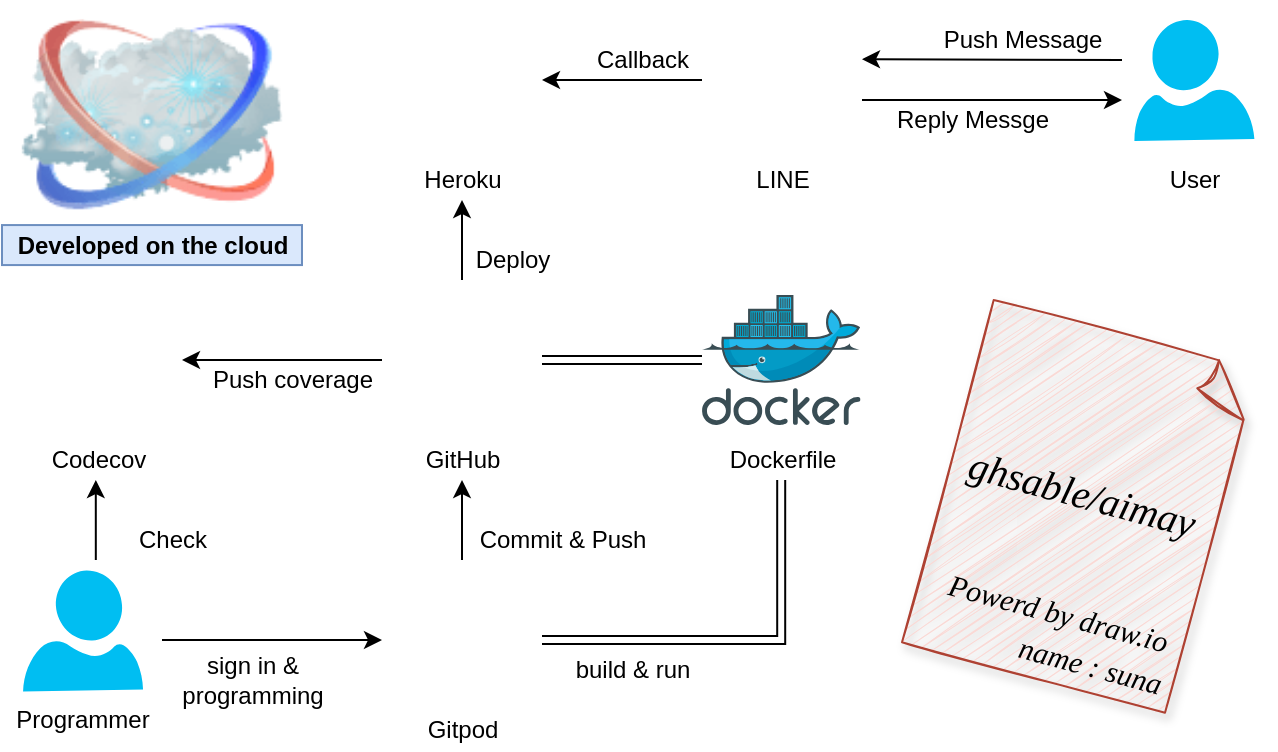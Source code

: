 <mxfile version="13.7.7" type="github">
  <diagram id="w7eTThsmB06BPjCYAfZA" name="Page-1">
    <mxGraphModel dx="920" dy="475" grid="1" gridSize="10" guides="1" tooltips="1" connect="1" arrows="1" fold="1" page="1" pageScale="1" pageWidth="827" pageHeight="1169" math="0" shadow="0">
      <root>
        <mxCell id="0" />
        <mxCell id="1" parent="0" />
        <mxCell id="3plvlCjY5yp-JgMp3wiJ-14" value="" style="edgeStyle=orthogonalEdgeStyle;rounded=0;orthogonalLoop=1;jettySize=auto;html=1;shape=link;entryX=1;entryY=0.5;entryDx=0;entryDy=0;" edge="1" parent="1" source="3plvlCjY5yp-JgMp3wiJ-11" target="3plvlCjY5yp-JgMp3wiJ-4">
          <mxGeometry relative="1" as="geometry">
            <mxPoint x="450" y="240" as="targetPoint" />
          </mxGeometry>
        </mxCell>
        <mxCell id="3plvlCjY5yp-JgMp3wiJ-34" value="" style="edgeStyle=orthogonalEdgeStyle;rounded=0;orthogonalLoop=1;jettySize=auto;html=1;" edge="1" parent="1" target="3plvlCjY5yp-JgMp3wiJ-20">
          <mxGeometry relative="1" as="geometry">
            <mxPoint x="520" y="100" as="sourcePoint" />
            <Array as="points">
              <mxPoint x="440" y="100" />
            </Array>
          </mxGeometry>
        </mxCell>
        <mxCell id="3plvlCjY5yp-JgMp3wiJ-38" value="" style="edgeStyle=orthogonalEdgeStyle;rounded=0;orthogonalLoop=1;jettySize=auto;html=1;" edge="1" parent="1">
          <mxGeometry relative="1" as="geometry">
            <mxPoint x="600" y="110" as="sourcePoint" />
            <mxPoint x="730" y="110" as="targetPoint" />
            <Array as="points">
              <mxPoint x="640" y="110" />
            </Array>
          </mxGeometry>
        </mxCell>
        <mxCell id="3plvlCjY5yp-JgMp3wiJ-32" value="Callback" style="text;html=1;align=center;verticalAlign=middle;resizable=0;points=[];autosize=1;" vertex="1" parent="1">
          <mxGeometry x="460" y="80" width="60" height="20" as="geometry" />
        </mxCell>
        <mxCell id="3plvlCjY5yp-JgMp3wiJ-41" value="Reply Messge" style="text;html=1;align=center;verticalAlign=middle;resizable=0;points=[];autosize=1;" vertex="1" parent="1">
          <mxGeometry x="610" y="110" width="90" height="20" as="geometry" />
        </mxCell>
        <mxCell id="3plvlCjY5yp-JgMp3wiJ-42" value="Push Message" style="text;html=1;align=center;verticalAlign=middle;resizable=0;points=[];autosize=1;" vertex="1" parent="1">
          <mxGeometry x="634.64" y="70" width="90" height="20" as="geometry" />
        </mxCell>
        <mxCell id="3plvlCjY5yp-JgMp3wiJ-45" value="" style="edgeStyle=orthogonalEdgeStyle;rounded=0;orthogonalLoop=1;jettySize=auto;html=1;" edge="1" parent="1">
          <mxGeometry relative="1" as="geometry">
            <mxPoint x="730" y="90" as="sourcePoint" />
            <mxPoint x="600" y="89.58" as="targetPoint" />
            <Array as="points">
              <mxPoint x="600" y="90" />
            </Array>
          </mxGeometry>
        </mxCell>
        <mxCell id="3plvlCjY5yp-JgMp3wiJ-61" value="" style="group" vertex="1" connectable="0" parent="1">
          <mxGeometry x="620.001" y="210.0" width="178.688" height="206.69" as="geometry" />
        </mxCell>
        <mxCell id="3plvlCjY5yp-JgMp3wiJ-57" value="" style="whiteSpace=wrap;html=1;shape=mxgraph.basic.document;fontFamily=Times New Roman;fontSize=15;labelBackgroundColor=none;fillColor=#fad9d5;strokeColor=#ae4132;shadow=1;sketch=1;rotation=15;" vertex="1" parent="3plvlCjY5yp-JgMp3wiJ-61">
          <mxGeometry x="20.579" y="14.78" width="137.53" height="177.13" as="geometry" />
        </mxCell>
        <mxCell id="3plvlCjY5yp-JgMp3wiJ-53" value="&lt;div style=&quot;font-size: 20px;&quot;&gt;ghsable/aimay&lt;/div&gt;" style="text;html=1;align=center;verticalAlign=middle;resizable=0;points=[];autosize=1;fontStyle=2;fontFamily=Times New Roman;fontSize=20;rotation=15;" vertex="1" parent="3plvlCjY5yp-JgMp3wiJ-61">
          <mxGeometry x="25.339" y="80.93" width="130" height="30" as="geometry" />
        </mxCell>
        <mxCell id="3plvlCjY5yp-JgMp3wiJ-55" value="name : suna" style="text;html=1;align=center;verticalAlign=middle;resizable=0;points=[];autosize=1;fontStyle=2;fontFamily=Times New Roman;fontSize=15;rotation=15;" vertex="1" parent="3plvlCjY5yp-JgMp3wiJ-61">
          <mxGeometry x="48.669" y="171.91" width="90" height="20" as="geometry" />
        </mxCell>
        <mxCell id="3plvlCjY5yp-JgMp3wiJ-56" value="Powerd by draw.io" style="text;html=1;align=center;verticalAlign=middle;resizable=0;points=[];autosize=1;fontStyle=2;fontFamily=Times New Roman;fontSize=15;rotation=15;" vertex="1" parent="3plvlCjY5yp-JgMp3wiJ-61">
          <mxGeometry x="13.309" y="145.93" width="130" height="20" as="geometry" />
        </mxCell>
        <mxCell id="3plvlCjY5yp-JgMp3wiJ-58" value="" style="shape=image;html=1;verticalAlign=top;verticalLabelPosition=bottom;labelBackgroundColor=#ffffff;imageAspect=0;aspect=fixed;image=https://cdn3.iconfinder.com/data/icons/social-media-2169/24/social_media_social_media_logo_github-128.png;shadow=1;sketch=1;fillColor=#00BEF2;fontFamily=Times New Roman;fontSize=15;rotation=15;" vertex="1" parent="3plvlCjY5yp-JgMp3wiJ-61">
          <mxGeometry x="79.669" y="45.93" width="28" height="28" as="geometry" />
        </mxCell>
        <mxCell id="3plvlCjY5yp-JgMp3wiJ-62" value="" style="group" vertex="1" connectable="0" parent="1">
          <mxGeometry x="735.151" y="69.481" width="61.038" height="90.519" as="geometry" />
        </mxCell>
        <mxCell id="3plvlCjY5yp-JgMp3wiJ-35" value="" style="verticalLabelPosition=bottom;html=1;verticalAlign=top;align=center;strokeColor=none;fillColor=#00BEF2;shape=mxgraph.azure.user;direction=east;rotation=359;flipH=1;" vertex="1" parent="3plvlCjY5yp-JgMp3wiJ-62">
          <mxGeometry x="0.519" y="0.519" width="60" height="60" as="geometry" />
        </mxCell>
        <mxCell id="3plvlCjY5yp-JgMp3wiJ-39" value="&lt;div&gt;User&lt;/div&gt;" style="text;html=1;align=center;verticalAlign=middle;resizable=0;points=[];autosize=1;" vertex="1" parent="3plvlCjY5yp-JgMp3wiJ-62">
          <mxGeometry x="10.519" y="70.519" width="40" height="20" as="geometry" />
        </mxCell>
        <mxCell id="3plvlCjY5yp-JgMp3wiJ-63" value="" style="group" vertex="1" connectable="0" parent="1">
          <mxGeometry x="524.64" y="65" width="70" height="95" as="geometry" />
        </mxCell>
        <mxCell id="3plvlCjY5yp-JgMp3wiJ-24" value="" style="shape=image;html=1;verticalAlign=top;verticalLabelPosition=bottom;labelBackgroundColor=#ffffff;imageAspect=0;aspect=fixed;image=https://cdn0.iconfinder.com/data/icons/circle-flat/512/line-128.png" vertex="1" parent="3plvlCjY5yp-JgMp3wiJ-63">
          <mxGeometry width="70" height="70" as="geometry" />
        </mxCell>
        <mxCell id="3plvlCjY5yp-JgMp3wiJ-28" value="LINE" style="text;html=1;align=center;verticalAlign=middle;resizable=0;points=[];autosize=1;" vertex="1" parent="3plvlCjY5yp-JgMp3wiJ-63">
          <mxGeometry x="15" y="75" width="40" height="20" as="geometry" />
        </mxCell>
        <mxCell id="3plvlCjY5yp-JgMp3wiJ-64" value="" style="group" vertex="1" connectable="0" parent="1">
          <mxGeometry x="360" y="60" width="80" height="100" as="geometry" />
        </mxCell>
        <mxCell id="3plvlCjY5yp-JgMp3wiJ-20" value="" style="shape=image;html=1;verticalAlign=top;verticalLabelPosition=bottom;labelBackgroundColor=#ffffff;imageAspect=0;aspect=fixed;image=https://cdn1.iconfinder.com/data/icons/simple-icons/128/heroku-128-black.png" vertex="1" parent="3plvlCjY5yp-JgMp3wiJ-64">
          <mxGeometry width="80" height="80" as="geometry" />
        </mxCell>
        <mxCell id="3plvlCjY5yp-JgMp3wiJ-21" value="Heroku" style="text;html=1;align=center;verticalAlign=middle;resizable=0;points=[];autosize=1;" vertex="1" parent="3plvlCjY5yp-JgMp3wiJ-64">
          <mxGeometry x="15" y="80" width="50" height="20" as="geometry" />
        </mxCell>
        <mxCell id="3plvlCjY5yp-JgMp3wiJ-65" value="" style="group" vertex="1" connectable="0" parent="1">
          <mxGeometry x="360" y="200" width="80" height="100" as="geometry" />
        </mxCell>
        <mxCell id="3plvlCjY5yp-JgMp3wiJ-4" value="" style="shape=image;html=1;verticalAlign=top;verticalLabelPosition=bottom;labelBackgroundColor=#ffffff;imageAspect=0;aspect=fixed;image=https://cdn1.iconfinder.com/data/icons/social-networks-3/512/github-128.png" vertex="1" parent="3plvlCjY5yp-JgMp3wiJ-65">
          <mxGeometry width="80" height="80" as="geometry" />
        </mxCell>
        <mxCell id="3plvlCjY5yp-JgMp3wiJ-9" value="GitHub" style="text;html=1;align=center;verticalAlign=middle;resizable=0;points=[];autosize=1;" vertex="1" parent="3plvlCjY5yp-JgMp3wiJ-65">
          <mxGeometry x="15" y="80" width="50" height="20" as="geometry" />
        </mxCell>
        <mxCell id="3plvlCjY5yp-JgMp3wiJ-66" value="" style="group" vertex="1" connectable="0" parent="1">
          <mxGeometry x="520" y="207.5" width="79.27" height="92.5" as="geometry" />
        </mxCell>
        <mxCell id="3plvlCjY5yp-JgMp3wiJ-11" value="" style="aspect=fixed;html=1;points=[];align=center;image;fontSize=12;image=img/lib/mscae/Docker.svg;" vertex="1" parent="3plvlCjY5yp-JgMp3wiJ-66">
          <mxGeometry width="79.27" height="65" as="geometry" />
        </mxCell>
        <mxCell id="3plvlCjY5yp-JgMp3wiJ-16" value="&lt;div&gt;Dockerfile&lt;/div&gt;" style="text;html=1;align=center;verticalAlign=middle;resizable=0;points=[];autosize=1;" vertex="1" parent="3plvlCjY5yp-JgMp3wiJ-66">
          <mxGeometry x="4.64" y="72.5" width="70" height="20" as="geometry" />
        </mxCell>
        <mxCell id="3plvlCjY5yp-JgMp3wiJ-67" value="" style="group" vertex="1" connectable="0" parent="1">
          <mxGeometry x="170" y="344.741" width="80" height="85.519" as="geometry" />
        </mxCell>
        <mxCell id="3plvlCjY5yp-JgMp3wiJ-40" value="" style="verticalLabelPosition=bottom;html=1;verticalAlign=top;align=center;strokeColor=none;fillColor=#00BEF2;shape=mxgraph.azure.user;direction=east;rotation=359;flipH=0;" vertex="1" parent="3plvlCjY5yp-JgMp3wiJ-67">
          <mxGeometry x="10" y="0.519" width="60" height="60" as="geometry" />
        </mxCell>
        <mxCell id="3plvlCjY5yp-JgMp3wiJ-49" value="Programmer" style="text;html=1;align=center;verticalAlign=middle;resizable=0;points=[];autosize=1;" vertex="1" parent="3plvlCjY5yp-JgMp3wiJ-67">
          <mxGeometry y="65.519" width="80" height="20" as="geometry" />
        </mxCell>
        <mxCell id="3plvlCjY5yp-JgMp3wiJ-68" value="" style="group" vertex="1" connectable="0" parent="1">
          <mxGeometry x="170" y="69.48" width="150" height="120.52" as="geometry" />
        </mxCell>
        <mxCell id="3plvlCjY5yp-JgMp3wiJ-51" value="" style="image;html=1;image=img/lib/clip_art/networking/Cloud_128x128.png;fillColor=#00BEF2;" vertex="1" parent="3plvlCjY5yp-JgMp3wiJ-68">
          <mxGeometry width="150" height="96.053" as="geometry" />
        </mxCell>
        <mxCell id="3plvlCjY5yp-JgMp3wiJ-52" value="Developed on the cloud" style="text;html=1;align=center;verticalAlign=middle;resizable=0;points=[];autosize=1;fillColor=#dae8fc;strokeColor=#6c8ebf;fontStyle=1" vertex="1" parent="3plvlCjY5yp-JgMp3wiJ-68">
          <mxGeometry y="103.056" width="150" height="20" as="geometry" />
        </mxCell>
        <mxCell id="3plvlCjY5yp-JgMp3wiJ-69" value="" style="group" vertex="1" connectable="0" parent="1">
          <mxGeometry x="360" y="340" width="80" height="95" as="geometry" />
        </mxCell>
        <mxCell id="3plvlCjY5yp-JgMp3wiJ-5" value="" style="shape=image;html=1;verticalAlign=top;verticalLabelPosition=bottom;labelBackgroundColor=#ffffff;imageAspect=0;aspect=fixed;image=https://cdn2.iconfinder.com/data/icons/designer-skills/128/visualstudio-microsoft-webdesign-html-css-javascript-develop-128.png" vertex="1" parent="3plvlCjY5yp-JgMp3wiJ-69">
          <mxGeometry width="80" height="80" as="geometry" />
        </mxCell>
        <mxCell id="3plvlCjY5yp-JgMp3wiJ-8" value="Gitpod" style="text;html=1;align=center;verticalAlign=middle;resizable=0;points=[];autosize=1;" vertex="1" parent="3plvlCjY5yp-JgMp3wiJ-69">
          <mxGeometry x="15" y="75" width="50" height="20" as="geometry" />
        </mxCell>
        <mxCell id="3plvlCjY5yp-JgMp3wiJ-70" value="" style="group" vertex="1" connectable="0" parent="1">
          <mxGeometry x="400" y="180" width="50" height="20" as="geometry" />
        </mxCell>
        <mxCell id="3plvlCjY5yp-JgMp3wiJ-22" value="" style="edgeStyle=orthogonalEdgeStyle;rounded=0;orthogonalLoop=1;jettySize=auto;html=1;" edge="1" parent="3plvlCjY5yp-JgMp3wiJ-70" source="3plvlCjY5yp-JgMp3wiJ-4" target="3plvlCjY5yp-JgMp3wiJ-21">
          <mxGeometry relative="1" as="geometry" />
        </mxCell>
        <mxCell id="3plvlCjY5yp-JgMp3wiJ-23" value="Deploy" style="text;html=1;align=center;verticalAlign=middle;resizable=0;points=[];autosize=1;" vertex="1" parent="3plvlCjY5yp-JgMp3wiJ-70">
          <mxGeometry width="50" height="20" as="geometry" />
        </mxCell>
        <mxCell id="3plvlCjY5yp-JgMp3wiJ-72" value="" style="group" vertex="1" connectable="0" parent="1">
          <mxGeometry x="450" y="385" width="70" height="20" as="geometry" />
        </mxCell>
        <mxCell id="3plvlCjY5yp-JgMp3wiJ-18" value="" style="edgeStyle=orthogonalEdgeStyle;shape=link;rounded=0;orthogonalLoop=1;jettySize=auto;html=1;" edge="1" parent="3plvlCjY5yp-JgMp3wiJ-72" source="3plvlCjY5yp-JgMp3wiJ-5" target="3plvlCjY5yp-JgMp3wiJ-16">
          <mxGeometry relative="1" as="geometry">
            <mxPoint x="110" y="-15" as="targetPoint" />
          </mxGeometry>
        </mxCell>
        <mxCell id="3plvlCjY5yp-JgMp3wiJ-19" value="build &amp;amp; run" style="text;html=1;align=center;verticalAlign=middle;resizable=0;points=[];autosize=1;" vertex="1" parent="3plvlCjY5yp-JgMp3wiJ-72">
          <mxGeometry width="70" height="20" as="geometry" />
        </mxCell>
        <mxCell id="3plvlCjY5yp-JgMp3wiJ-73" value="" style="group" vertex="1" connectable="0" parent="1">
          <mxGeometry x="400" y="320" width="100" height="20" as="geometry" />
        </mxCell>
        <mxCell id="3plvlCjY5yp-JgMp3wiJ-10" value="" style="edgeStyle=orthogonalEdgeStyle;rounded=0;orthogonalLoop=1;jettySize=auto;html=1;" edge="1" parent="3plvlCjY5yp-JgMp3wiJ-73" source="3plvlCjY5yp-JgMp3wiJ-5" target="3plvlCjY5yp-JgMp3wiJ-9">
          <mxGeometry relative="1" as="geometry" />
        </mxCell>
        <mxCell id="3plvlCjY5yp-JgMp3wiJ-7" value="&lt;div&gt;Commit &amp;amp; Push&lt;/div&gt;" style="text;html=1;align=center;verticalAlign=middle;resizable=0;points=[];autosize=1;" vertex="1" parent="3plvlCjY5yp-JgMp3wiJ-73">
          <mxGeometry width="100" height="20" as="geometry" />
        </mxCell>
        <mxCell id="3plvlCjY5yp-JgMp3wiJ-74" value="" style="group" vertex="1" connectable="0" parent="1">
          <mxGeometry x="250" y="380" width="90" height="35" as="geometry" />
        </mxCell>
        <mxCell id="3plvlCjY5yp-JgMp3wiJ-46" value="" style="edgeStyle=orthogonalEdgeStyle;rounded=0;orthogonalLoop=1;jettySize=auto;html=1;entryX=0;entryY=0.5;entryDx=0;entryDy=0;" edge="1" parent="3plvlCjY5yp-JgMp3wiJ-74" target="3plvlCjY5yp-JgMp3wiJ-5">
          <mxGeometry relative="1" as="geometry">
            <mxPoint as="sourcePoint" />
            <Array as="points">
              <mxPoint />
            </Array>
          </mxGeometry>
        </mxCell>
        <mxCell id="3plvlCjY5yp-JgMp3wiJ-48" value="&lt;div&gt;sign in &amp;amp;&lt;br&gt;&lt;/div&gt;&lt;div&gt;programming&lt;/div&gt;" style="text;html=1;align=center;verticalAlign=middle;resizable=0;points=[];autosize=1;" vertex="1" parent="3plvlCjY5yp-JgMp3wiJ-74">
          <mxGeometry y="5" width="90" height="30" as="geometry" />
        </mxCell>
        <mxCell id="3plvlCjY5yp-JgMp3wiJ-84" value="" style="group" vertex="1" connectable="0" parent="1">
          <mxGeometry x="260" y="240" width="105" height="30" as="geometry" />
        </mxCell>
        <mxCell id="3plvlCjY5yp-JgMp3wiJ-76" value="" style="edgeStyle=orthogonalEdgeStyle;rounded=0;orthogonalLoop=1;jettySize=auto;html=1;fontFamily=Times New Roman;fontSize=15;" edge="1" parent="3plvlCjY5yp-JgMp3wiJ-84" source="3plvlCjY5yp-JgMp3wiJ-4">
          <mxGeometry relative="1" as="geometry">
            <mxPoint as="targetPoint" />
          </mxGeometry>
        </mxCell>
        <mxCell id="3plvlCjY5yp-JgMp3wiJ-77" value="" style="group" vertex="1" connectable="0" parent="3plvlCjY5yp-JgMp3wiJ-84">
          <mxGeometry x="30" width="75" height="20" as="geometry" />
        </mxCell>
        <mxCell id="3plvlCjY5yp-JgMp3wiJ-78" value="" style="edgeStyle=orthogonalEdgeStyle;rounded=0;orthogonalLoop=1;jettySize=auto;html=1;" edge="1" parent="3plvlCjY5yp-JgMp3wiJ-77">
          <mxGeometry relative="1" as="geometry" />
        </mxCell>
        <mxCell id="3plvlCjY5yp-JgMp3wiJ-79" value="&lt;div&gt;Push coverage&lt;/div&gt;" style="text;html=1;align=center;verticalAlign=middle;resizable=0;points=[];autosize=1;" vertex="1" parent="3plvlCjY5yp-JgMp3wiJ-77">
          <mxGeometry x="-25" width="100" height="20" as="geometry" />
        </mxCell>
        <mxCell id="3plvlCjY5yp-JgMp3wiJ-90" value="" style="group" vertex="1" connectable="0" parent="1">
          <mxGeometry x="180" y="205" width="75" height="95" as="geometry" />
        </mxCell>
        <mxCell id="3plvlCjY5yp-JgMp3wiJ-75" value="" style="shape=image;html=1;verticalAlign=top;verticalLabelPosition=bottom;labelBackgroundColor=#ffffff;imageAspect=0;aspect=fixed;image=https://cdn4.iconfinder.com/data/icons/logos-brands-5/24/codecov-128.png;shadow=1;sketch=1;fillColor=#00BEF2;fontFamily=Times New Roman;fontSize=15;" vertex="1" parent="3plvlCjY5yp-JgMp3wiJ-90">
          <mxGeometry width="75" height="75" as="geometry" />
        </mxCell>
        <mxCell id="3plvlCjY5yp-JgMp3wiJ-83" value="Codecov" style="text;html=1;align=center;verticalAlign=middle;resizable=0;points=[];autosize=1;" vertex="1" parent="3plvlCjY5yp-JgMp3wiJ-90">
          <mxGeometry x="7.5" y="75" width="60" height="20" as="geometry" />
        </mxCell>
        <mxCell id="3plvlCjY5yp-JgMp3wiJ-94" value="" style="group" vertex="1" connectable="0" parent="1">
          <mxGeometry x="216.91" y="310" width="73.09" height="30" as="geometry" />
        </mxCell>
        <mxCell id="3plvlCjY5yp-JgMp3wiJ-89" value="" style="edgeStyle=orthogonalEdgeStyle;rounded=0;orthogonalLoop=1;jettySize=auto;html=1;" edge="1" parent="3plvlCjY5yp-JgMp3wiJ-94">
          <mxGeometry relative="1" as="geometry">
            <mxPoint y="30" as="sourcePoint" />
            <mxPoint y="-10" as="targetPoint" />
            <Array as="points">
              <mxPoint />
              <mxPoint />
            </Array>
          </mxGeometry>
        </mxCell>
        <mxCell id="3plvlCjY5yp-JgMp3wiJ-91" value="" style="group" vertex="1" connectable="0" parent="3plvlCjY5yp-JgMp3wiJ-94">
          <mxGeometry x="3.09" y="10" width="70" height="20" as="geometry" />
        </mxCell>
        <mxCell id="3plvlCjY5yp-JgMp3wiJ-92" value="" style="edgeStyle=orthogonalEdgeStyle;shape=link;rounded=0;orthogonalLoop=1;jettySize=auto;html=1;" edge="1" parent="3plvlCjY5yp-JgMp3wiJ-91">
          <mxGeometry relative="1" as="geometry">
            <mxPoint x="110" y="-15" as="targetPoint" />
          </mxGeometry>
        </mxCell>
        <mxCell id="3plvlCjY5yp-JgMp3wiJ-93" value="Check" style="text;html=1;align=center;verticalAlign=middle;resizable=0;points=[];autosize=1;" vertex="1" parent="3plvlCjY5yp-JgMp3wiJ-91">
          <mxGeometry x="10" width="50" height="20" as="geometry" />
        </mxCell>
      </root>
    </mxGraphModel>
  </diagram>
</mxfile>
